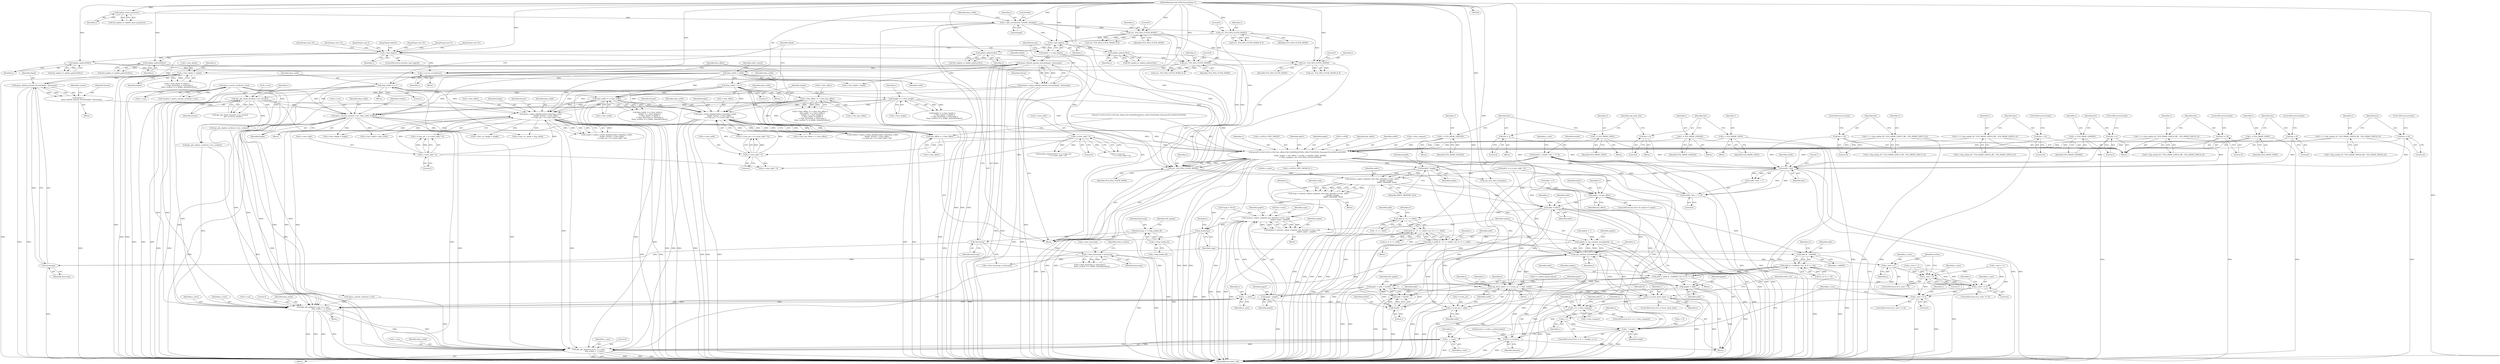 digraph "1_qemu_bfc56535f793c557aa754c50213fc5f882e6482d@integer" {
"1000663" [label="(Call,bwidth = (width * bits + 7) / 8)"];
"1000665" [label="(Call,(width * bits + 7) / 8)"];
"1000667" [label="(Call,width * bits)"];
"1000634" [label="(Call,printf(\"w=%d h=%d v=%d line_offset=%d cr[0x09]=0x%02x cr[0x17]=0x%02x linecmp=%d sr[0x01]=0x%02x\n\",\n           width, height, v, line_offset, s->cr[9], s->cr[VGA_CRTC_MODE],\n           s->line_compare, sr(s, VGA_SEQ_CLOCK_MODE)))"];
"1000323" [label="(Call,height != s->last_height)"];
"1000454" [label="(Call,qemu_create_displaysurface_from(disp_width,\n                height, format, s->line_offset,\n                s->vram_ptr + (s->start_addr * 4)))"];
"1000258" [label="(Call,disp_width <<= 1)"];
"1000169" [label="(Call,disp_width = width)"];
"1000274" [label="(Call,disp_width <<= 1)"];
"1000317" [label="(Call,disp_width != s->last_width)"];
"1000446" [label="(Call,format =\n            qemu_default_pixman_format(depth, !byteswap))"];
"1000448" [label="(Call,qemu_default_pixman_format(depth, !byteswap))"];
"1000329" [label="(Call,s->last_depth != depth)"];
"1000283" [label="(Call,qemu_default_pixman_format(depth, !byteswap))"];
"1000277" [label="(Call,depth = s->get_bpp(s))"];
"1000279" [label="(Call,s->get_bpp(s))"];
"1000163" [label="(Call,s->get_resolution(s, &width, &height))"];
"1000161" [label="(Call,update_basic_params(s))"];
"1000109" [label="(MethodParameterIn,VGACommonState *s)"];
"1000253" [label="(Call,sr(s, VGA_SEQ_CLOCK_MODE))"];
"1000269" [label="(Call,sr(s, VGA_SEQ_CLOCK_MODE))"];
"1000285" [label="(Call,!byteswap)"];
"1000153" [label="(Call,byteswap = !s->big_endian_fb)"];
"1000155" [label="(Call,!s->big_endian_fb)"];
"1000450" [label="(Call,!byteswap)"];
"1000335" [label="(Call,s->last_byteswap != byteswap)"];
"1000309" [label="(Call,s->line_offset != s->last_line_offset)"];
"1000465" [label="(Call,s->start_addr * 4)"];
"1000439" [label="(Call,s->start_addr * 4)"];
"1000373" [label="(Call,qemu_console_resize(s->con, disp_width, height))"];
"1000293" [label="(Call,dpy_gfx_check_format(s->con, format))"];
"1000115" [label="(Call,qemu_console_surface(s->con))"];
"1000281" [label="(Call,format = qemu_default_pixman_format(depth, !byteswap))"];
"1000350" [label="(Call,qemu_create_displaysurface_from(disp_width,\n                    height, format, s->line_offset,\n                    s->vram_ptr + (s->start_addr * 4)))"];
"1000361" [label="(Call,s->start_addr * 4)"];
"1000524" [label="(Call,v = VGA_DRAW_LINE2)"];
"1000588" [label="(Call,v = s->big_endian_fb ? VGA_DRAW_LINE24_BE : VGA_DRAW_LINE24_LE)"];
"1000562" [label="(Call,v = s->big_endian_fb ? VGA_DRAW_LINE15_BE : VGA_DRAW_LINE15_LE)"];
"1000519" [label="(Call,v = VGA_DRAW_LINE2D2)"];
"1000601" [label="(Call,v = s->big_endian_fb ? VGA_DRAW_LINE32_BE : VGA_DRAW_LINE32_LE)"];
"1000542" [label="(Call,v = VGA_DRAW_LINE8D2)"];
"1000575" [label="(Call,v = s->big_endian_fb ? VGA_DRAW_LINE16_BE : VGA_DRAW_LINE16_LE)"];
"1000491" [label="(Call,v = VGA_DRAW_LINE4D2)"];
"1000554" [label="(Call,v = VGA_DRAW_LINE8)"];
"1000496" [label="(Call,v = VGA_DRAW_LINE4)"];
"1000629" [label="(Call,line_offset = s->line_offset)"];
"1000653" [label="(Call,sr(s, VGA_SEQ_CLOCK_MODE))"];
"1000552" [label="(Call,update_palette256(s))"];
"1000533" [label="(Call,s->get_bpp(s))"];
"1000627" [label="(Call,s->cursor_invalidate(s))"];
"1000514" [label="(Call,sr(s, VGA_SEQ_CLOCK_MODE))"];
"1000510" [label="(Call,update_palette16(s))"];
"1000486" [label="(Call,sr(s, VGA_SEQ_CLOCK_MODE))"];
"1000482" [label="(Call,update_palette16(s))"];
"1000540" [label="(Call,update_palette256(s))"];
"1000570" [label="(Call,bits = 16)"];
"1000583" [label="(Call,bits = 16)"];
"1000596" [label="(Call,bits = 24)"];
"1000527" [label="(Call,bits = 4)"];
"1000609" [label="(Call,bits = 32)"];
"1000545" [label="(Call,bits = 4)"];
"1000499" [label="(Call,bits = 4)"];
"1000557" [label="(Call,bits = 8)"];
"1000701" [label="(Call,bwidth * height)"];
"1000695" [label="(Call,memory_region_snapshot_and_clear_dirty(&s->vram, addr1,\n                                                      bwidth * height,\n                                                       DIRTY_MEMORY_VGA))"];
"1000693" [label="(Call,snap = memory_region_snapshot_and_clear_dirty(&s->vram, addr1,\n                                                      bwidth * height,\n                                                       DIRTY_MEMORY_VGA))"];
"1000800" [label="(Call,memory_region_snapshot_get_dirty(&s->vram, snap,\n                                                      page0, page1 - page0))"];
"1000798" [label="(Call,update = memory_region_snapshot_get_dirty(&s->vram, snap,\n                                                      page0, page1 - page0))"];
"1000810" [label="(Call,update |= vga_scanline_invalidated(s, y))"];
"1000928" [label="(Call,g_free(snap))"];
"1000715" [label="(Call,addr = addr1)"];
"1000745" [label="(Call,addr & ~(1 << shift))"];
"1000744" [label="(Call,(addr & ~(1 << shift)) | ((y1 & 1) << shift))"];
"1000742" [label="(Call,addr = (addr & ~(1 << shift)) | ((y1 & 1) << shift))"];
"1000769" [label="(Call,addr & ~0x8000)"];
"1000768" [label="(Call,(addr & ~0x8000) | ((y1 & 2) << 14))"];
"1000766" [label="(Call,addr = (addr & ~0x8000) | ((y1 & 2) << 14))"];
"1000780" [label="(Call,page0 = addr)"];
"1000807" [label="(Call,page1 - page0)"];
"1000783" [label="(Call,page1 = addr + bwidth - 1)"];
"1000785" [label="(Call,addr + bwidth - 1)"];
"1000830" [label="(Call,vga_draw_line(s, d, s->vram_ptr + addr, width))"];
"1000812" [label="(Call,vga_scanline_invalidated(s, y))"];
"1000822" [label="(Call,y_start = y)"];
"1000819" [label="(Call,y_start < 0)"];
"1000850" [label="(Call,y_start >= 0)"];
"1000861" [label="(Call,y - y_start)"];
"1000854" [label="(Call,dpy_gfx_update(s->con, 0, y_start,\n                               disp_width, y - y_start))"];
"1000918" [label="(Call,dpy_gfx_update(s->con, 0, y_start,\n                       disp_width, y - y_start))"];
"1000902" [label="(Call,y == s->line_compare)"];
"1000712" [label="(Call,y++)"];
"1000709" [label="(Call,y < height)"];
"1000925" [label="(Call,y - y_start)"];
"1000914" [label="(Call,y_start >= 0)"];
"1000843" [label="(Call,s->cursor_draw_line(s, d, y))"];
"1000910" [label="(Call,d += linesize)"];
"1000833" [label="(Call,s->vram_ptr + addr)"];
"1000889" [label="(Call,addr1 += line_offset)"];
"1000787" [label="(Call,bwidth - 1)"];
"1000612" [label="(ControlStructure,break;)"];
"1000598" [label="(Literal,24)"];
"1000816" [label="(Identifier,update)"];
"1000448" [label="(Call,qemu_default_pixman_format(depth, !byteswap))"];
"1000639" [label="(Identifier,line_offset)"];
"1000280" [label="(Identifier,s)"];
"1000490" [label="(Block,)"];
"1000542" [label="(Call,v = VGA_DRAW_LINE8D2)"];
"1000830" [label="(Call,vga_draw_line(s, d, s->vram_ptr + addr, width))"];
"1000577" [label="(Call,s->big_endian_fb ? VGA_DRAW_LINE16_BE : VGA_DRAW_LINE16_LE)"];
"1000514" [label="(Call,sr(s, VGA_SEQ_CLOCK_MODE))"];
"1000704" [label="(Identifier,DIRTY_MEMORY_VGA)"];
"1000270" [label="(Identifier,s)"];
"1000614" [label="(Identifier,vga_draw_line)"];
"1000469" [label="(Literal,4)"];
"1000508" [label="(Call,full_update |= update_palette16(s))"];
"1000716" [label="(Identifier,addr)"];
"1000805" [label="(Identifier,snap)"];
"1000493" [label="(Identifier,VGA_DRAW_LINE4D2)"];
"1000702" [label="(Identifier,bwidth)"];
"1000300" [label="(Identifier,s)"];
"1000723" [label="(Identifier,s)"];
"1000913" [label="(ControlStructure,if (y_start >= 0))"];
"1000636" [label="(Identifier,width)"];
"1000865" [label="(Identifier,y_start)"];
"1000782" [label="(Identifier,addr)"];
"1000541" [label="(Identifier,s)"];
"1000535" [label="(Block,)"];
"1000283" [label="(Call,qemu_default_pixman_format(depth, !byteswap))"];
"1000456" [label="(Identifier,height)"];
"1000574" [label="(JumpTarget,case 16:)"];
"1000167" [label="(Call,&height)"];
"1000329" [label="(Call,s->last_depth != depth)"];
"1000709" [label="(Call,y < height)"];
"1000318" [label="(Identifier,disp_width)"];
"1000572" [label="(Literal,16)"];
"1000164" [label="(Identifier,s)"];
"1000432" [label="(Call,surface_data(surface) != s->vram_ptr\n                + (s->start_addr * 4))"];
"1000354" [label="(Call,s->line_offset)"];
"1000507" [label="(Block,)"];
"1000912" [label="(Identifier,linesize)"];
"1000115" [label="(Call,qemu_console_surface(s->con))"];
"1000753" [label="(Identifier,y1)"];
"1000907" [label="(Call,addr1 = 0)"];
"1000169" [label="(Call,disp_width = width)"];
"1000891" [label="(Identifier,line_offset)"];
"1000668" [label="(Identifier,width)"];
"1000828" [label="(Identifier,surface)"];
"1000450" [label="(Call,!byteswap)"];
"1000458" [label="(Call,s->line_offset)"];
"1000861" [label="(Call,y - y_start)"];
"1000926" [label="(Identifier,y)"];
"1000443" [label="(Literal,4)"];
"1000783" [label="(Call,page1 = addr + bwidth - 1)"];
"1000583" [label="(Call,bits = 16)"];
"1000650" [label="(Call,s->line_compare)"];
"1000822" [label="(Call,y_start = y)"];
"1000927" [label="(Identifier,y_start)"];
"1000325" [label="(Call,s->last_height)"];
"1000453" [label="(Identifier,surface)"];
"1000253" [label="(Call,sr(s, VGA_SEQ_CLOCK_MODE))"];
"1000446" [label="(Call,format =\n            qemu_default_pixman_format(depth, !byteswap))"];
"1000665" [label="(Call,(width * bits + 7) / 8)"];
"1000914" [label="(Call,y_start >= 0)"];
"1000832" [label="(Identifier,d)"];
"1000543" [label="(Identifier,v)"];
"1000706" [label="(Call,y = 0)"];
"1000785" [label="(Call,addr + bwidth - 1)"];
"1000720" [label="(Call,s->cr[VGA_CRTC_MODE] & 1)"];
"1000517" [label="(Literal,8)"];
"1000672" [label="(Call,y_start = -1)"];
"1000859" [label="(Identifier,y_start)"];
"1000838" [label="(Identifier,width)"];
"1000918" [label="(Call,dpy_gfx_update(s->con, 0, y_start,\n                       disp_width, y - y_start))"];
"1000516" [label="(Identifier,VGA_SEQ_CLOCK_MODE)"];
"1000908" [label="(Identifier,addr1)"];
"1000511" [label="(Identifier,s)"];
"1000670" [label="(Literal,7)"];
"1000571" [label="(Identifier,bits)"];
"1000258" [label="(Call,disp_width <<= 1)"];
"1000928" [label="(Call,g_free(snap))"];
"1000658" [label="(Call,s->start_addr * 4)"];
"1000694" [label="(Identifier,snap)"];
"1000113" [label="(Call,*surface = qemu_console_surface(s->con))"];
"1000400" [label="(Call,s->last_height = height)"];
"1000573" [label="(ControlStructure,break;)"];
"1000319" [label="(Call,s->last_width)"];
"1000561" [label="(JumpTarget,case 15:)"];
"1000276" [label="(Literal,1)"];
"1000521" [label="(Identifier,VGA_DRAW_LINE2D2)"];
"1000171" [label="(Identifier,width)"];
"1000362" [label="(Call,s->start_addr)"];
"1000405" [label="(Call,s->last_line_offset = s->line_offset)"];
"1000611" [label="(Literal,32)"];
"1000851" [label="(Identifier,y_start)"];
"1000655" [label="(Identifier,VGA_SEQ_CLOCK_MODE)"];
"1000257" [label="(Block,)"];
"1000923" [label="(Identifier,y_start)"];
"1000498" [label="(Identifier,VGA_DRAW_LINE4)"];
"1000654" [label="(Identifier,s)"];
"1000529" [label="(Literal,4)"];
"1000154" [label="(Identifier,byteswap)"];
"1000717" [label="(Identifier,addr1)"];
"1000254" [label="(Identifier,s)"];
"1000550" [label="(Call,full_update |= update_palette256(s))"];
"1000440" [label="(Call,s->start_addr)"];
"1000390" [label="(Call,s->last_scr_height = height)"];
"1000917" [label="(Block,)"];
"1000853" [label="(Block,)"];
"1000789" [label="(Literal,1)"];
"1000549" [label="(JumpTarget,case 8:)"];
"1000449" [label="(Identifier,depth)"];
"1000515" [label="(Identifier,s)"];
"1000293" [label="(Call,dpy_gfx_check_format(s->con, format))"];
"1000676" [label="(Call,d = surface_data(surface))"];
"1000570" [label="(Call,bits = 16)"];
"1000374" [label="(Call,s->con)"];
"1000288" [label="(Identifier,format)"];
"1000599" [label="(ControlStructure,break;)"];
"1000328" [label="(Call,s->last_depth != depth ||\n        s->last_byteswap != byteswap ||\n        share_surface != is_buffer_shared(surface))"];
"1000277" [label="(Call,depth = s->get_bpp(s))"];
"1000925" [label="(Call,y - y_start)"];
"1000811" [label="(Identifier,update)"];
"1000286" [label="(Identifier,byteswap)"];
"1000784" [label="(Identifier,page1)"];
"1000555" [label="(Identifier,v)"];
"1000904" [label="(Call,s->line_compare)"];
"1000309" [label="(Call,s->line_offset != s->last_line_offset)"];
"1000889" [label="(Call,addr1 += line_offset)"];
"1000742" [label="(Call,addr = (addr & ~(1 << shift)) | ((y1 & 1) << shift))"];
"1000417" [label="(Call,s->last_byteswap = byteswap)"];
"1000510" [label="(Call,update_palette16(s))"];
"1000323" [label="(Call,height != s->last_height)"];
"1000695" [label="(Call,memory_region_snapshot_and_clear_dirty(&s->vram, addr1,\n                                                      bwidth * height,\n                                                       DIRTY_MEMORY_VGA))"];
"1000746" [label="(Identifier,addr)"];
"1000597" [label="(Identifier,bits)"];
"1000259" [label="(Identifier,disp_width)"];
"1000526" [label="(Identifier,VGA_DRAW_LINE2)"];
"1000834" [label="(Call,s->vram_ptr)"];
"1000846" [label="(Identifier,y)"];
"1000890" [label="(Identifier,addr1)"];
"1000451" [label="(Identifier,byteswap)"];
"1000324" [label="(Identifier,height)"];
"1000563" [label="(Identifier,v)"];
"1000457" [label="(Identifier,format)"];
"1000774" [label="(Identifier,y1)"];
"1000786" [label="(Identifier,addr)"];
"1000800" [label="(Call,memory_region_snapshot_get_dirty(&s->vram, snap,\n                                                      page0, page1 - page0))"];
"1000727" [label="(Block,)"];
"1000558" [label="(Identifier,bits)"];
"1000712" [label="(Call,y++)"];
"1000480" [label="(Call,full_update |= update_palette16(s))"];
"1000713" [label="(Identifier,y)"];
"1000922" [label="(Literal,0)"];
"1000310" [label="(Call,s->line_offset)"];
"1000519" [label="(Call,v = VGA_DRAW_LINE2D2)"];
"1000466" [label="(Call,s->start_addr)"];
"1000778" [label="(Identifier,update)"];
"1000932" [label="(Identifier,s)"];
"1000638" [label="(Identifier,v)"];
"1000586" [label="(ControlStructure,break;)"];
"1000799" [label="(Identifier,update)"];
"1000791" [label="(Identifier,full_update)"];
"1000766" [label="(Call,addr = (addr & ~0x8000) | ((y1 & 2) << 14))"];
"1000653" [label="(Call,sr(s, VGA_SEQ_CLOCK_MODE))"];
"1000601" [label="(Call,v = s->big_endian_fb ? VGA_DRAW_LINE32_BE : VGA_DRAW_LINE32_LE)"];
"1000331" [label="(Identifier,s)"];
"1000745" [label="(Call,addr & ~(1 << shift))"];
"1000554" [label="(Call,v = VGA_DRAW_LINE8)"];
"1000562" [label="(Call,v = s->big_endian_fb ? VGA_DRAW_LINE15_BE : VGA_DRAW_LINE15_LE)"];
"1000552" [label="(Call,update_palette256(s))"];
"1000271" [label="(Identifier,VGA_SEQ_CLOCK_MODE)"];
"1000465" [label="(Call,s->start_addr * 4)"];
"1000500" [label="(Identifier,bits)"];
"1000447" [label="(Identifier,format)"];
"1000751" [label="(Call,(y1 & 1) << shift)"];
"1000893" [label="(Identifier,y1)"];
"1000602" [label="(Identifier,v)"];
"1000910" [label="(Call,d += linesize)"];
"1000787" [label="(Call,bwidth - 1)"];
"1000372" [label="(Block,)"];
"1000341" [label="(Identifier,share_surface)"];
"1000631" [label="(Call,s->line_offset)"];
"1000173" [label="(Identifier,shift_control)"];
"1000829" [label="(Block,)"];
"1000335" [label="(Call,s->last_byteswap != byteswap)"];
"1000703" [label="(Identifier,height)"];
"1000252" [label="(Call,sr(s, VGA_SEQ_CLOCK_MODE) & 8)"];
"1000336" [label="(Call,s->last_byteswap)"];
"1000837" [label="(Identifier,addr)"];
"1000744" [label="(Call,(addr & ~(1 << shift)) | ((y1 & 1) << shift))"];
"1000610" [label="(Identifier,bits)"];
"1000919" [label="(Call,s->con)"];
"1000255" [label="(Identifier,VGA_SEQ_CLOCK_MODE)"];
"1000824" [label="(Identifier,y)"];
"1000780" [label="(Call,page0 = addr)"];
"1000357" [label="(Call,s->vram_ptr + (s->start_addr * 4))"];
"1000163" [label="(Call,s->get_resolution(s, &width, &height))"];
"1000272" [label="(Literal,8)"];
"1000673" [label="(Identifier,y_start)"];
"1000546" [label="(Identifier,bits)"];
"1000161" [label="(Call,update_basic_params(s))"];
"1000378" [label="(Identifier,height)"];
"1000538" [label="(Call,full_update |= update_palette256(s))"];
"1000915" [label="(Identifier,y_start)"];
"1000297" [label="(Identifier,format)"];
"1000772" [label="(Call,(y1 & 2) << 14)"];
"1000691" [label="(Call,vga_sync_dirty_bitmap(s))"];
"1000377" [label="(Identifier,disp_width)"];
"1000939" [label="(MethodReturn,static void)"];
"1000281" [label="(Call,format = qemu_default_pixman_format(depth, !byteswap))"];
"1000854" [label="(Call,dpy_gfx_update(s->con, 0, y_start,\n                               disp_width, y - y_start))"];
"1000282" [label="(Identifier,format)"];
"1000576" [label="(Identifier,v)"];
"1000366" [label="(Call,dpy_gfx_replace_surface(s->con, surface))"];
"1000810" [label="(Call,update |= vga_scanline_invalidated(s, y))"];
"1000666" [label="(Call,width * bits + 7)"];
"1000903" [label="(Identifier,y)"];
"1000843" [label="(Call,s->cursor_draw_line(s, d, y))"];
"1000663" [label="(Call,bwidth = (width * bits + 7) / 8)"];
"1000380" [label="(Identifier,surface)"];
"1000495" [label="(Block,)"];
"1000844" [label="(Identifier,s)"];
"1000361" [label="(Call,s->start_addr * 4)"];
"1000806" [label="(Identifier,page0)"];
"1000627" [label="(Call,s->cursor_invalidate(s))"];
"1000518" [label="(Block,)"];
"1000820" [label="(Identifier,y_start)"];
"1000559" [label="(Literal,8)"];
"1000373" [label="(Call,qemu_console_resize(s->con, disp_width, height))"];
"1000528" [label="(Identifier,bits)"];
"1000532" [label="(ControlStructure,switch(s->get_bpp(s)))"];
"1000339" [label="(Identifier,byteswap)"];
"1000536" [label="(JumpTarget,default:)"];
"1000761" [label="(Identifier,s)"];
"1000669" [label="(Identifier,bits)"];
"1000412" [label="(Call,s->last_depth = depth)"];
"1000916" [label="(Literal,0)"];
"1000767" [label="(Identifier,addr)"];
"1000523" [label="(Block,)"];
"1000260" [label="(Literal,1)"];
"1000381" [label="(Call,qemu_console_surface(s->con))"];
"1000769" [label="(Call,addr & ~0x8000)"];
"1000588" [label="(Call,v = s->big_endian_fb ? VGA_DRAW_LINE24_BE : VGA_DRAW_LINE24_LE)"];
"1000715" [label="(Call,addr = addr1)"];
"1000284" [label="(Identifier,depth)"];
"1000313" [label="(Call,s->last_line_offset)"];
"1000770" [label="(Identifier,addr)"];
"1000488" [label="(Identifier,VGA_SEQ_CLOCK_MODE)"];
"1000797" [label="(Block,)"];
"1000743" [label="(Identifier,addr)"];
"1000333" [label="(Identifier,depth)"];
"1000634" [label="(Call,printf(\"w=%d h=%d v=%d line_offset=%d cr[0x09]=0x%02x cr[0x17]=0x%02x linecmp=%d sr[0x01]=0x%02x\n\",\n           width, height, v, line_offset, s->cr[9], s->cr[VGA_CRTC_MODE],\n           s->line_compare, sr(s, VGA_SEQ_CLOCK_MODE)))"];
"1000268" [label="(Call,sr(s, VGA_SEQ_CLOCK_MODE) & 8)"];
"1000630" [label="(Identifier,line_offset)"];
"1000470" [label="(Call,dpy_gfx_replace_surface(s->con, surface))"];
"1000812" [label="(Call,vga_scanline_invalidated(s, y))"];
"1000667" [label="(Call,width * bits)"];
"1000492" [label="(Identifier,v)"];
"1000352" [label="(Identifier,height)"];
"1000111" [label="(Block,)"];
"1000845" [label="(Identifier,d)"];
"1000852" [label="(Literal,0)"];
"1000850" [label="(Call,y_start >= 0)"];
"1000609" [label="(Call,bits = 32)"];
"1000279" [label="(Call,s->get_bpp(s))"];
"1000711" [label="(Identifier,height)"];
"1000798" [label="(Call,update = memory_region_snapshot_get_dirty(&s->vram, snap,\n                                                      page0, page1 - page0))"];
"1000395" [label="(Call,s->last_width = disp_width)"];
"1000628" [label="(Identifier,s)"];
"1000109" [label="(MethodParameterIn,VGACommonState *s)"];
"1000256" [label="(Literal,8)"];
"1000136" [label="(Call,*snap = NULL)"];
"1000553" [label="(Identifier,s)"];
"1000545" [label="(Call,bits = 4)"];
"1000849" [label="(ControlStructure,if (y_start >= 0))"];
"1000322" [label="(Call,height != s->last_height ||\n        s->last_depth != depth ||\n        s->last_byteswap != byteswap ||\n        share_surface != is_buffer_shared(surface))"];
"1000159" [label="(Call,full_update |= update_basic_params(s))"];
"1000564" [label="(Call,s->big_endian_fb ? VGA_DRAW_LINE15_BE : VGA_DRAW_LINE15_LE)"];
"1000585" [label="(Literal,16)"];
"1000600" [label="(JumpTarget,case 32:)"];
"1000807" [label="(Call,page1 - page0)"];
"1000855" [label="(Call,s->con)"];
"1000560" [label="(ControlStructure,break;)"];
"1000153" [label="(Call,byteswap = !s->big_endian_fb)"];
"1000513" [label="(Call,sr(s, VGA_SEQ_CLOCK_MODE) & 8)"];
"1000524" [label="(Call,v = VGA_DRAW_LINE2)"];
"1000920" [label="(Identifier,s)"];
"1000883" [label="(ControlStructure,if ((y1 & mask) == mask))"];
"1000486" [label="(Call,sr(s, VGA_SEQ_CLOCK_MODE))"];
"1000864" [label="(Call,y_start = -1)"];
"1000491" [label="(Call,v = VGA_DRAW_LINE4D2)"];
"1000269" [label="(Call,sr(s, VGA_SEQ_CLOCK_MODE))"];
"1000765" [label="(Block,)"];
"1000911" [label="(Identifier,d)"];
"1000821" [label="(Literal,0)"];
"1000162" [label="(Identifier,s)"];
"1000155" [label="(Call,!s->big_endian_fb)"];
"1000870" [label="(Identifier,multi_run)"];
"1000924" [label="(Identifier,disp_width)"];
"1000664" [label="(Identifier,bwidth)"];
"1000747" [label="(Call,~(1 << shift))"];
"1000334" [label="(Call,s->last_byteswap != byteswap ||\n        share_surface != is_buffer_shared(surface))"];
"1000701" [label="(Call,bwidth * height)"];
"1000788" [label="(Identifier,bwidth)"];
"1000858" [label="(Literal,0)"];
"1000533" [label="(Call,s->get_bpp(s))"];
"1000929" [label="(Identifier,snap)"];
"1000308" [label="(Call,s->line_offset != s->last_line_offset ||\n        disp_width != s->last_width ||\n        height != s->last_height ||\n        s->last_depth != depth ||\n        s->last_byteswap != byteswap ||\n        share_surface != is_buffer_shared(surface))"];
"1000548" [label="(ControlStructure,break;)"];
"1000316" [label="(Call,disp_width != s->last_width ||\n        height != s->last_height ||\n        s->last_depth != depth ||\n        s->last_byteswap != byteswap ||\n        share_surface != is_buffer_shared(surface))"];
"1000285" [label="(Call,!byteswap)"];
"1000710" [label="(Identifier,y)"];
"1000353" [label="(Identifier,format)"];
"1000629" [label="(Call,line_offset = s->line_offset)"];
"1000856" [label="(Identifier,s)"];
"1000455" [label="(Identifier,disp_width)"];
"1000274" [label="(Call,disp_width <<= 1)"];
"1000501" [label="(Literal,4)"];
"1000461" [label="(Call,s->vram_ptr + (s->start_addr * 4))"];
"1000156" [label="(Call,s->big_endian_fb)"];
"1000116" [label="(Call,s->con)"];
"1000645" [label="(Call,s->cr[VGA_CRTC_MODE])"];
"1000707" [label="(Identifier,y)"];
"1000482" [label="(Call,update_palette16(s))"];
"1000435" [label="(Call,s->vram_ptr\n                + (s->start_addr * 4))"];
"1000818" [label="(ControlStructure,if (y_start < 0))"];
"1000584" [label="(Identifier,bits)"];
"1000656" [label="(Call,addr1 = (s->start_addr * 4))"];
"1000165" [label="(Call,&width)"];
"1000292" [label="(Call,dpy_gfx_check_format(s->con, format)\n            && !s->force_shadow)"];
"1000831" [label="(Identifier,s)"];
"1000275" [label="(Identifier,disp_width)"];
"1000527" [label="(Call,bits = 4)"];
"1000439" [label="(Call,s->start_addr * 4)"];
"1000278" [label="(Identifier,depth)"];
"1000537" [label="(JumpTarget,case 0:)"];
"1000587" [label="(JumpTarget,case 24:)"];
"1000487" [label="(Identifier,s)"];
"1000485" [label="(Call,sr(s, VGA_SEQ_CLOCK_MODE) & 8)"];
"1000801" [label="(Call,&s->vram)"];
"1000860" [label="(Identifier,disp_width)"];
"1000534" [label="(Identifier,s)"];
"1000901" [label="(ControlStructure,if (y == s->line_compare))"];
"1000771" [label="(Identifier,~0x8000)"];
"1000479" [label="(Block,)"];
"1000540" [label="(Call,update_palette256(s))"];
"1000657" [label="(Identifier,addr1)"];
"1000497" [label="(Identifier,v)"];
"1000603" [label="(Call,s->big_endian_fb ? VGA_DRAW_LINE32_BE : VGA_DRAW_LINE32_LE)"];
"1000454" [label="(Call,qemu_create_displaysurface_from(disp_width,\n                height, format, s->line_offset,\n                s->vram_ptr + (s->start_addr * 4)))"];
"1000693" [label="(Call,snap = memory_region_snapshot_and_clear_dirty(&s->vram, addr1,\n                                                      bwidth * height,\n                                                       DIRTY_MEMORY_VGA))"];
"1000814" [label="(Identifier,y)"];
"1000294" [label="(Call,s->con)"];
"1000863" [label="(Identifier,y_start)"];
"1000793" [label="(Call,update = 1)"];
"1000499" [label="(Call,bits = 4)"];
"1000635" [label="(Literal,\"w=%d h=%d v=%d line_offset=%d cr[0x09]=0x%02x cr[0x17]=0x%02x linecmp=%d sr[0x01]=0x%02x\n\")"];
"1000170" [label="(Identifier,disp_width)"];
"1000671" [label="(Literal,8)"];
"1000902" [label="(Call,y == s->line_compare)"];
"1000714" [label="(Block,)"];
"1000862" [label="(Identifier,y)"];
"1000350" [label="(Call,qemu_create_displaysurface_from(disp_width,\n                    height, format, s->line_offset,\n                    s->vram_ptr + (s->start_addr * 4)))"];
"1000385" [label="(Call,s->last_scr_width = disp_width)"];
"1000575" [label="(Call,v = s->big_endian_fb ? VGA_DRAW_LINE16_BE : VGA_DRAW_LINE16_LE)"];
"1000452" [label="(Call,surface = qemu_create_displaysurface_from(disp_width,\n                height, format, s->line_offset,\n                s->vram_ptr + (s->start_addr * 4)))"];
"1000557" [label="(Call,bits = 8)"];
"1000596" [label="(Call,bits = 24)"];
"1000483" [label="(Identifier,s)"];
"1000160" [label="(Identifier,full_update)"];
"1000589" [label="(Identifier,v)"];
"1000520" [label="(Identifier,v)"];
"1000841" [label="(Identifier,s)"];
"1000690" [label="(Block,)"];
"1000317" [label="(Call,disp_width != s->last_width)"];
"1000496" [label="(Call,v = VGA_DRAW_LINE4)"];
"1000808" [label="(Identifier,page1)"];
"1000330" [label="(Call,s->last_depth)"];
"1000348" [label="(Call,surface = qemu_create_displaysurface_from(disp_width,\n                    height, format, s->line_offset,\n                    s->vram_ptr + (s->start_addr * 4)))"];
"1000547" [label="(Literal,4)"];
"1000819" [label="(Call,y_start < 0)"];
"1000700" [label="(Identifier,addr1)"];
"1000626" [label="(Block,)"];
"1000823" [label="(Identifier,y_start)"];
"1000351" [label="(Identifier,disp_width)"];
"1000680" [label="(Call,linesize = surface_stride(surface))"];
"1000839" [label="(ControlStructure,if (s->cursor_draw_line))"];
"1000705" [label="(ControlStructure,for(y = 0; y < height; y++))"];
"1000273" [label="(Block,)"];
"1000768" [label="(Call,(addr & ~0x8000) | ((y1 & 2) << 14))"];
"1000809" [label="(Identifier,page0)"];
"1000781" [label="(Identifier,page0)"];
"1000590" [label="(Call,s->big_endian_fb ? VGA_DRAW_LINE24_BE : VGA_DRAW_LINE24_LE)"];
"1000365" [label="(Literal,4)"];
"1000696" [label="(Call,&s->vram)"];
"1000813" [label="(Identifier,s)"];
"1000444" [label="(Block,)"];
"1000525" [label="(Identifier,v)"];
"1000489" [label="(Literal,8)"];
"1000556" [label="(Identifier,VGA_DRAW_LINE8)"];
"1000833" [label="(Call,s->vram_ptr + addr)"];
"1000544" [label="(Identifier,VGA_DRAW_LINE8D2)"];
"1000637" [label="(Identifier,height)"];
"1000337" [label="(Identifier,s)"];
"1000640" [label="(Call,s->cr[9])"];
"1000663" -> "1000111"  [label="AST: "];
"1000663" -> "1000665"  [label="CFG: "];
"1000664" -> "1000663"  [label="AST: "];
"1000665" -> "1000663"  [label="AST: "];
"1000673" -> "1000663"  [label="CFG: "];
"1000663" -> "1000939"  [label="DDG: "];
"1000663" -> "1000939"  [label="DDG: "];
"1000665" -> "1000663"  [label="DDG: "];
"1000665" -> "1000663"  [label="DDG: "];
"1000663" -> "1000701"  [label="DDG: "];
"1000663" -> "1000787"  [label="DDG: "];
"1000665" -> "1000671"  [label="CFG: "];
"1000666" -> "1000665"  [label="AST: "];
"1000671" -> "1000665"  [label="AST: "];
"1000665" -> "1000939"  [label="DDG: "];
"1000667" -> "1000665"  [label="DDG: "];
"1000667" -> "1000665"  [label="DDG: "];
"1000667" -> "1000666"  [label="AST: "];
"1000667" -> "1000669"  [label="CFG: "];
"1000668" -> "1000667"  [label="AST: "];
"1000669" -> "1000667"  [label="AST: "];
"1000670" -> "1000667"  [label="CFG: "];
"1000667" -> "1000939"  [label="DDG: "];
"1000667" -> "1000939"  [label="DDG: "];
"1000667" -> "1000666"  [label="DDG: "];
"1000667" -> "1000666"  [label="DDG: "];
"1000634" -> "1000667"  [label="DDG: "];
"1000570" -> "1000667"  [label="DDG: "];
"1000583" -> "1000667"  [label="DDG: "];
"1000596" -> "1000667"  [label="DDG: "];
"1000527" -> "1000667"  [label="DDG: "];
"1000609" -> "1000667"  [label="DDG: "];
"1000545" -> "1000667"  [label="DDG: "];
"1000499" -> "1000667"  [label="DDG: "];
"1000557" -> "1000667"  [label="DDG: "];
"1000667" -> "1000830"  [label="DDG: "];
"1000634" -> "1000111"  [label="AST: "];
"1000634" -> "1000653"  [label="CFG: "];
"1000635" -> "1000634"  [label="AST: "];
"1000636" -> "1000634"  [label="AST: "];
"1000637" -> "1000634"  [label="AST: "];
"1000638" -> "1000634"  [label="AST: "];
"1000639" -> "1000634"  [label="AST: "];
"1000640" -> "1000634"  [label="AST: "];
"1000645" -> "1000634"  [label="AST: "];
"1000650" -> "1000634"  [label="AST: "];
"1000653" -> "1000634"  [label="AST: "];
"1000657" -> "1000634"  [label="CFG: "];
"1000634" -> "1000939"  [label="DDG: "];
"1000634" -> "1000939"  [label="DDG: "];
"1000634" -> "1000939"  [label="DDG: "];
"1000634" -> "1000939"  [label="DDG: "];
"1000634" -> "1000939"  [label="DDG: "];
"1000634" -> "1000939"  [label="DDG: "];
"1000634" -> "1000939"  [label="DDG: "];
"1000323" -> "1000634"  [label="DDG: "];
"1000454" -> "1000634"  [label="DDG: "];
"1000373" -> "1000634"  [label="DDG: "];
"1000350" -> "1000634"  [label="DDG: "];
"1000524" -> "1000634"  [label="DDG: "];
"1000588" -> "1000634"  [label="DDG: "];
"1000562" -> "1000634"  [label="DDG: "];
"1000519" -> "1000634"  [label="DDG: "];
"1000601" -> "1000634"  [label="DDG: "];
"1000542" -> "1000634"  [label="DDG: "];
"1000575" -> "1000634"  [label="DDG: "];
"1000491" -> "1000634"  [label="DDG: "];
"1000554" -> "1000634"  [label="DDG: "];
"1000496" -> "1000634"  [label="DDG: "];
"1000629" -> "1000634"  [label="DDG: "];
"1000653" -> "1000634"  [label="DDG: "];
"1000653" -> "1000634"  [label="DDG: "];
"1000634" -> "1000701"  [label="DDG: "];
"1000634" -> "1000709"  [label="DDG: "];
"1000634" -> "1000720"  [label="DDG: "];
"1000634" -> "1000889"  [label="DDG: "];
"1000634" -> "1000902"  [label="DDG: "];
"1000323" -> "1000322"  [label="AST: "];
"1000323" -> "1000325"  [label="CFG: "];
"1000324" -> "1000323"  [label="AST: "];
"1000325" -> "1000323"  [label="AST: "];
"1000331" -> "1000323"  [label="CFG: "];
"1000322" -> "1000323"  [label="CFG: "];
"1000323" -> "1000939"  [label="DDG: "];
"1000323" -> "1000322"  [label="DDG: "];
"1000323" -> "1000322"  [label="DDG: "];
"1000323" -> "1000350"  [label="DDG: "];
"1000323" -> "1000373"  [label="DDG: "];
"1000323" -> "1000454"  [label="DDG: "];
"1000454" -> "1000452"  [label="AST: "];
"1000454" -> "1000461"  [label="CFG: "];
"1000455" -> "1000454"  [label="AST: "];
"1000456" -> "1000454"  [label="AST: "];
"1000457" -> "1000454"  [label="AST: "];
"1000458" -> "1000454"  [label="AST: "];
"1000461" -> "1000454"  [label="AST: "];
"1000452" -> "1000454"  [label="CFG: "];
"1000454" -> "1000939"  [label="DDG: "];
"1000454" -> "1000939"  [label="DDG: "];
"1000454" -> "1000939"  [label="DDG: "];
"1000454" -> "1000452"  [label="DDG: "];
"1000454" -> "1000452"  [label="DDG: "];
"1000454" -> "1000452"  [label="DDG: "];
"1000454" -> "1000452"  [label="DDG: "];
"1000454" -> "1000452"  [label="DDG: "];
"1000258" -> "1000454"  [label="DDG: "];
"1000274" -> "1000454"  [label="DDG: "];
"1000317" -> "1000454"  [label="DDG: "];
"1000169" -> "1000454"  [label="DDG: "];
"1000446" -> "1000454"  [label="DDG: "];
"1000309" -> "1000454"  [label="DDG: "];
"1000465" -> "1000454"  [label="DDG: "];
"1000465" -> "1000454"  [label="DDG: "];
"1000454" -> "1000629"  [label="DDG: "];
"1000454" -> "1000854"  [label="DDG: "];
"1000454" -> "1000918"  [label="DDG: "];
"1000258" -> "1000257"  [label="AST: "];
"1000258" -> "1000260"  [label="CFG: "];
"1000259" -> "1000258"  [label="AST: "];
"1000260" -> "1000258"  [label="AST: "];
"1000278" -> "1000258"  [label="CFG: "];
"1000258" -> "1000939"  [label="DDG: "];
"1000258" -> "1000939"  [label="DDG: "];
"1000169" -> "1000258"  [label="DDG: "];
"1000258" -> "1000317"  [label="DDG: "];
"1000258" -> "1000350"  [label="DDG: "];
"1000258" -> "1000373"  [label="DDG: "];
"1000258" -> "1000854"  [label="DDG: "];
"1000258" -> "1000918"  [label="DDG: "];
"1000169" -> "1000111"  [label="AST: "];
"1000169" -> "1000171"  [label="CFG: "];
"1000170" -> "1000169"  [label="AST: "];
"1000171" -> "1000169"  [label="AST: "];
"1000173" -> "1000169"  [label="CFG: "];
"1000169" -> "1000939"  [label="DDG: "];
"1000169" -> "1000274"  [label="DDG: "];
"1000169" -> "1000317"  [label="DDG: "];
"1000169" -> "1000350"  [label="DDG: "];
"1000169" -> "1000373"  [label="DDG: "];
"1000169" -> "1000854"  [label="DDG: "];
"1000169" -> "1000918"  [label="DDG: "];
"1000274" -> "1000273"  [label="AST: "];
"1000274" -> "1000276"  [label="CFG: "];
"1000275" -> "1000274"  [label="AST: "];
"1000276" -> "1000274"  [label="AST: "];
"1000278" -> "1000274"  [label="CFG: "];
"1000274" -> "1000939"  [label="DDG: "];
"1000274" -> "1000939"  [label="DDG: "];
"1000274" -> "1000317"  [label="DDG: "];
"1000274" -> "1000350"  [label="DDG: "];
"1000274" -> "1000373"  [label="DDG: "];
"1000274" -> "1000854"  [label="DDG: "];
"1000274" -> "1000918"  [label="DDG: "];
"1000317" -> "1000316"  [label="AST: "];
"1000317" -> "1000319"  [label="CFG: "];
"1000318" -> "1000317"  [label="AST: "];
"1000319" -> "1000317"  [label="AST: "];
"1000324" -> "1000317"  [label="CFG: "];
"1000316" -> "1000317"  [label="CFG: "];
"1000317" -> "1000939"  [label="DDG: "];
"1000317" -> "1000939"  [label="DDG: "];
"1000317" -> "1000316"  [label="DDG: "];
"1000317" -> "1000316"  [label="DDG: "];
"1000317" -> "1000350"  [label="DDG: "];
"1000317" -> "1000373"  [label="DDG: "];
"1000317" -> "1000854"  [label="DDG: "];
"1000317" -> "1000918"  [label="DDG: "];
"1000446" -> "1000444"  [label="AST: "];
"1000446" -> "1000448"  [label="CFG: "];
"1000447" -> "1000446"  [label="AST: "];
"1000448" -> "1000446"  [label="AST: "];
"1000453" -> "1000446"  [label="CFG: "];
"1000446" -> "1000939"  [label="DDG: "];
"1000448" -> "1000446"  [label="DDG: "];
"1000448" -> "1000446"  [label="DDG: "];
"1000448" -> "1000450"  [label="CFG: "];
"1000449" -> "1000448"  [label="AST: "];
"1000450" -> "1000448"  [label="AST: "];
"1000448" -> "1000939"  [label="DDG: "];
"1000448" -> "1000939"  [label="DDG: "];
"1000329" -> "1000448"  [label="DDG: "];
"1000283" -> "1000448"  [label="DDG: "];
"1000450" -> "1000448"  [label="DDG: "];
"1000329" -> "1000328"  [label="AST: "];
"1000329" -> "1000333"  [label="CFG: "];
"1000330" -> "1000329"  [label="AST: "];
"1000333" -> "1000329"  [label="AST: "];
"1000337" -> "1000329"  [label="CFG: "];
"1000328" -> "1000329"  [label="CFG: "];
"1000329" -> "1000939"  [label="DDG: "];
"1000329" -> "1000939"  [label="DDG: "];
"1000329" -> "1000328"  [label="DDG: "];
"1000329" -> "1000328"  [label="DDG: "];
"1000283" -> "1000329"  [label="DDG: "];
"1000329" -> "1000412"  [label="DDG: "];
"1000283" -> "1000281"  [label="AST: "];
"1000283" -> "1000285"  [label="CFG: "];
"1000284" -> "1000283"  [label="AST: "];
"1000285" -> "1000283"  [label="AST: "];
"1000281" -> "1000283"  [label="CFG: "];
"1000283" -> "1000939"  [label="DDG: "];
"1000283" -> "1000939"  [label="DDG: "];
"1000283" -> "1000281"  [label="DDG: "];
"1000283" -> "1000281"  [label="DDG: "];
"1000277" -> "1000283"  [label="DDG: "];
"1000285" -> "1000283"  [label="DDG: "];
"1000283" -> "1000412"  [label="DDG: "];
"1000277" -> "1000111"  [label="AST: "];
"1000277" -> "1000279"  [label="CFG: "];
"1000278" -> "1000277"  [label="AST: "];
"1000279" -> "1000277"  [label="AST: "];
"1000282" -> "1000277"  [label="CFG: "];
"1000277" -> "1000939"  [label="DDG: "];
"1000279" -> "1000277"  [label="DDG: "];
"1000279" -> "1000280"  [label="CFG: "];
"1000280" -> "1000279"  [label="AST: "];
"1000163" -> "1000279"  [label="DDG: "];
"1000253" -> "1000279"  [label="DDG: "];
"1000269" -> "1000279"  [label="DDG: "];
"1000109" -> "1000279"  [label="DDG: "];
"1000279" -> "1000482"  [label="DDG: "];
"1000279" -> "1000510"  [label="DDG: "];
"1000279" -> "1000533"  [label="DDG: "];
"1000163" -> "1000111"  [label="AST: "];
"1000163" -> "1000167"  [label="CFG: "];
"1000164" -> "1000163"  [label="AST: "];
"1000165" -> "1000163"  [label="AST: "];
"1000167" -> "1000163"  [label="AST: "];
"1000170" -> "1000163"  [label="CFG: "];
"1000163" -> "1000939"  [label="DDG: "];
"1000163" -> "1000939"  [label="DDG: "];
"1000163" -> "1000939"  [label="DDG: "];
"1000161" -> "1000163"  [label="DDG: "];
"1000109" -> "1000163"  [label="DDG: "];
"1000163" -> "1000253"  [label="DDG: "];
"1000163" -> "1000269"  [label="DDG: "];
"1000161" -> "1000159"  [label="AST: "];
"1000161" -> "1000162"  [label="CFG: "];
"1000162" -> "1000161"  [label="AST: "];
"1000159" -> "1000161"  [label="CFG: "];
"1000161" -> "1000159"  [label="DDG: "];
"1000109" -> "1000161"  [label="DDG: "];
"1000109" -> "1000108"  [label="AST: "];
"1000109" -> "1000939"  [label="DDG: "];
"1000109" -> "1000253"  [label="DDG: "];
"1000109" -> "1000269"  [label="DDG: "];
"1000109" -> "1000482"  [label="DDG: "];
"1000109" -> "1000486"  [label="DDG: "];
"1000109" -> "1000510"  [label="DDG: "];
"1000109" -> "1000514"  [label="DDG: "];
"1000109" -> "1000533"  [label="DDG: "];
"1000109" -> "1000540"  [label="DDG: "];
"1000109" -> "1000552"  [label="DDG: "];
"1000109" -> "1000627"  [label="DDG: "];
"1000109" -> "1000653"  [label="DDG: "];
"1000109" -> "1000691"  [label="DDG: "];
"1000109" -> "1000812"  [label="DDG: "];
"1000109" -> "1000830"  [label="DDG: "];
"1000109" -> "1000843"  [label="DDG: "];
"1000253" -> "1000252"  [label="AST: "];
"1000253" -> "1000255"  [label="CFG: "];
"1000254" -> "1000253"  [label="AST: "];
"1000255" -> "1000253"  [label="AST: "];
"1000256" -> "1000253"  [label="CFG: "];
"1000253" -> "1000252"  [label="DDG: "];
"1000253" -> "1000252"  [label="DDG: "];
"1000253" -> "1000486"  [label="DDG: "];
"1000253" -> "1000514"  [label="DDG: "];
"1000253" -> "1000653"  [label="DDG: "];
"1000269" -> "1000268"  [label="AST: "];
"1000269" -> "1000271"  [label="CFG: "];
"1000270" -> "1000269"  [label="AST: "];
"1000271" -> "1000269"  [label="AST: "];
"1000272" -> "1000269"  [label="CFG: "];
"1000269" -> "1000268"  [label="DDG: "];
"1000269" -> "1000268"  [label="DDG: "];
"1000269" -> "1000486"  [label="DDG: "];
"1000269" -> "1000514"  [label="DDG: "];
"1000269" -> "1000653"  [label="DDG: "];
"1000285" -> "1000286"  [label="CFG: "];
"1000286" -> "1000285"  [label="AST: "];
"1000285" -> "1000939"  [label="DDG: "];
"1000153" -> "1000285"  [label="DDG: "];
"1000285" -> "1000335"  [label="DDG: "];
"1000285" -> "1000417"  [label="DDG: "];
"1000285" -> "1000450"  [label="DDG: "];
"1000153" -> "1000111"  [label="AST: "];
"1000153" -> "1000155"  [label="CFG: "];
"1000154" -> "1000153"  [label="AST: "];
"1000155" -> "1000153"  [label="AST: "];
"1000160" -> "1000153"  [label="CFG: "];
"1000153" -> "1000939"  [label="DDG: "];
"1000155" -> "1000153"  [label="DDG: "];
"1000155" -> "1000156"  [label="CFG: "];
"1000156" -> "1000155"  [label="AST: "];
"1000155" -> "1000939"  [label="DDG: "];
"1000450" -> "1000451"  [label="CFG: "];
"1000451" -> "1000450"  [label="AST: "];
"1000450" -> "1000939"  [label="DDG: "];
"1000335" -> "1000450"  [label="DDG: "];
"1000335" -> "1000334"  [label="AST: "];
"1000335" -> "1000339"  [label="CFG: "];
"1000336" -> "1000335"  [label="AST: "];
"1000339" -> "1000335"  [label="AST: "];
"1000341" -> "1000335"  [label="CFG: "];
"1000334" -> "1000335"  [label="CFG: "];
"1000335" -> "1000939"  [label="DDG: "];
"1000335" -> "1000939"  [label="DDG: "];
"1000335" -> "1000334"  [label="DDG: "];
"1000335" -> "1000334"  [label="DDG: "];
"1000335" -> "1000417"  [label="DDG: "];
"1000309" -> "1000308"  [label="AST: "];
"1000309" -> "1000313"  [label="CFG: "];
"1000310" -> "1000309"  [label="AST: "];
"1000313" -> "1000309"  [label="AST: "];
"1000318" -> "1000309"  [label="CFG: "];
"1000308" -> "1000309"  [label="CFG: "];
"1000309" -> "1000939"  [label="DDG: "];
"1000309" -> "1000308"  [label="DDG: "];
"1000309" -> "1000308"  [label="DDG: "];
"1000309" -> "1000350"  [label="DDG: "];
"1000309" -> "1000405"  [label="DDG: "];
"1000309" -> "1000629"  [label="DDG: "];
"1000465" -> "1000461"  [label="AST: "];
"1000465" -> "1000469"  [label="CFG: "];
"1000466" -> "1000465"  [label="AST: "];
"1000469" -> "1000465"  [label="AST: "];
"1000461" -> "1000465"  [label="CFG: "];
"1000465" -> "1000461"  [label="DDG: "];
"1000465" -> "1000461"  [label="DDG: "];
"1000439" -> "1000465"  [label="DDG: "];
"1000465" -> "1000658"  [label="DDG: "];
"1000439" -> "1000435"  [label="AST: "];
"1000439" -> "1000443"  [label="CFG: "];
"1000440" -> "1000439"  [label="AST: "];
"1000443" -> "1000439"  [label="AST: "];
"1000435" -> "1000439"  [label="CFG: "];
"1000439" -> "1000432"  [label="DDG: "];
"1000439" -> "1000432"  [label="DDG: "];
"1000439" -> "1000435"  [label="DDG: "];
"1000439" -> "1000435"  [label="DDG: "];
"1000439" -> "1000658"  [label="DDG: "];
"1000373" -> "1000372"  [label="AST: "];
"1000373" -> "1000378"  [label="CFG: "];
"1000374" -> "1000373"  [label="AST: "];
"1000377" -> "1000373"  [label="AST: "];
"1000378" -> "1000373"  [label="AST: "];
"1000380" -> "1000373"  [label="CFG: "];
"1000373" -> "1000939"  [label="DDG: "];
"1000293" -> "1000373"  [label="DDG: "];
"1000115" -> "1000373"  [label="DDG: "];
"1000373" -> "1000381"  [label="DDG: "];
"1000373" -> "1000385"  [label="DDG: "];
"1000373" -> "1000390"  [label="DDG: "];
"1000373" -> "1000395"  [label="DDG: "];
"1000373" -> "1000400"  [label="DDG: "];
"1000373" -> "1000854"  [label="DDG: "];
"1000373" -> "1000918"  [label="DDG: "];
"1000293" -> "1000292"  [label="AST: "];
"1000293" -> "1000297"  [label="CFG: "];
"1000294" -> "1000293"  [label="AST: "];
"1000297" -> "1000293"  [label="AST: "];
"1000300" -> "1000293"  [label="CFG: "];
"1000292" -> "1000293"  [label="CFG: "];
"1000293" -> "1000939"  [label="DDG: "];
"1000293" -> "1000939"  [label="DDG: "];
"1000293" -> "1000292"  [label="DDG: "];
"1000293" -> "1000292"  [label="DDG: "];
"1000115" -> "1000293"  [label="DDG: "];
"1000281" -> "1000293"  [label="DDG: "];
"1000293" -> "1000350"  [label="DDG: "];
"1000293" -> "1000366"  [label="DDG: "];
"1000293" -> "1000470"  [label="DDG: "];
"1000293" -> "1000854"  [label="DDG: "];
"1000293" -> "1000918"  [label="DDG: "];
"1000115" -> "1000113"  [label="AST: "];
"1000115" -> "1000116"  [label="CFG: "];
"1000116" -> "1000115"  [label="AST: "];
"1000113" -> "1000115"  [label="CFG: "];
"1000115" -> "1000939"  [label="DDG: "];
"1000115" -> "1000113"  [label="DDG: "];
"1000115" -> "1000366"  [label="DDG: "];
"1000115" -> "1000470"  [label="DDG: "];
"1000115" -> "1000854"  [label="DDG: "];
"1000115" -> "1000918"  [label="DDG: "];
"1000281" -> "1000111"  [label="AST: "];
"1000282" -> "1000281"  [label="AST: "];
"1000288" -> "1000281"  [label="CFG: "];
"1000281" -> "1000939"  [label="DDG: "];
"1000281" -> "1000939"  [label="DDG: "];
"1000281" -> "1000350"  [label="DDG: "];
"1000350" -> "1000348"  [label="AST: "];
"1000350" -> "1000357"  [label="CFG: "];
"1000351" -> "1000350"  [label="AST: "];
"1000352" -> "1000350"  [label="AST: "];
"1000353" -> "1000350"  [label="AST: "];
"1000354" -> "1000350"  [label="AST: "];
"1000357" -> "1000350"  [label="AST: "];
"1000348" -> "1000350"  [label="CFG: "];
"1000350" -> "1000939"  [label="DDG: "];
"1000350" -> "1000939"  [label="DDG: "];
"1000350" -> "1000348"  [label="DDG: "];
"1000350" -> "1000348"  [label="DDG: "];
"1000350" -> "1000348"  [label="DDG: "];
"1000350" -> "1000348"  [label="DDG: "];
"1000350" -> "1000348"  [label="DDG: "];
"1000361" -> "1000350"  [label="DDG: "];
"1000361" -> "1000350"  [label="DDG: "];
"1000350" -> "1000385"  [label="DDG: "];
"1000350" -> "1000390"  [label="DDG: "];
"1000350" -> "1000395"  [label="DDG: "];
"1000350" -> "1000400"  [label="DDG: "];
"1000350" -> "1000405"  [label="DDG: "];
"1000350" -> "1000629"  [label="DDG: "];
"1000350" -> "1000854"  [label="DDG: "];
"1000350" -> "1000918"  [label="DDG: "];
"1000361" -> "1000357"  [label="AST: "];
"1000361" -> "1000365"  [label="CFG: "];
"1000362" -> "1000361"  [label="AST: "];
"1000365" -> "1000361"  [label="AST: "];
"1000357" -> "1000361"  [label="CFG: "];
"1000361" -> "1000357"  [label="DDG: "];
"1000361" -> "1000357"  [label="DDG: "];
"1000361" -> "1000658"  [label="DDG: "];
"1000524" -> "1000523"  [label="AST: "];
"1000524" -> "1000526"  [label="CFG: "];
"1000525" -> "1000524"  [label="AST: "];
"1000526" -> "1000524"  [label="AST: "];
"1000528" -> "1000524"  [label="CFG: "];
"1000524" -> "1000939"  [label="DDG: "];
"1000588" -> "1000535"  [label="AST: "];
"1000588" -> "1000590"  [label="CFG: "];
"1000589" -> "1000588"  [label="AST: "];
"1000590" -> "1000588"  [label="AST: "];
"1000597" -> "1000588"  [label="CFG: "];
"1000588" -> "1000939"  [label="DDG: "];
"1000562" -> "1000535"  [label="AST: "];
"1000562" -> "1000564"  [label="CFG: "];
"1000563" -> "1000562"  [label="AST: "];
"1000564" -> "1000562"  [label="AST: "];
"1000571" -> "1000562"  [label="CFG: "];
"1000562" -> "1000939"  [label="DDG: "];
"1000519" -> "1000518"  [label="AST: "];
"1000519" -> "1000521"  [label="CFG: "];
"1000520" -> "1000519"  [label="AST: "];
"1000521" -> "1000519"  [label="AST: "];
"1000528" -> "1000519"  [label="CFG: "];
"1000519" -> "1000939"  [label="DDG: "];
"1000601" -> "1000535"  [label="AST: "];
"1000601" -> "1000603"  [label="CFG: "];
"1000602" -> "1000601"  [label="AST: "];
"1000603" -> "1000601"  [label="AST: "];
"1000610" -> "1000601"  [label="CFG: "];
"1000601" -> "1000939"  [label="DDG: "];
"1000542" -> "1000535"  [label="AST: "];
"1000542" -> "1000544"  [label="CFG: "];
"1000543" -> "1000542"  [label="AST: "];
"1000544" -> "1000542"  [label="AST: "];
"1000546" -> "1000542"  [label="CFG: "];
"1000542" -> "1000939"  [label="DDG: "];
"1000575" -> "1000535"  [label="AST: "];
"1000575" -> "1000577"  [label="CFG: "];
"1000576" -> "1000575"  [label="AST: "];
"1000577" -> "1000575"  [label="AST: "];
"1000584" -> "1000575"  [label="CFG: "];
"1000575" -> "1000939"  [label="DDG: "];
"1000491" -> "1000490"  [label="AST: "];
"1000491" -> "1000493"  [label="CFG: "];
"1000492" -> "1000491"  [label="AST: "];
"1000493" -> "1000491"  [label="AST: "];
"1000500" -> "1000491"  [label="CFG: "];
"1000491" -> "1000939"  [label="DDG: "];
"1000554" -> "1000535"  [label="AST: "];
"1000554" -> "1000556"  [label="CFG: "];
"1000555" -> "1000554"  [label="AST: "];
"1000556" -> "1000554"  [label="AST: "];
"1000558" -> "1000554"  [label="CFG: "];
"1000554" -> "1000939"  [label="DDG: "];
"1000496" -> "1000495"  [label="AST: "];
"1000496" -> "1000498"  [label="CFG: "];
"1000497" -> "1000496"  [label="AST: "];
"1000498" -> "1000496"  [label="AST: "];
"1000500" -> "1000496"  [label="CFG: "];
"1000496" -> "1000939"  [label="DDG: "];
"1000629" -> "1000111"  [label="AST: "];
"1000629" -> "1000631"  [label="CFG: "];
"1000630" -> "1000629"  [label="AST: "];
"1000631" -> "1000629"  [label="AST: "];
"1000635" -> "1000629"  [label="CFG: "];
"1000629" -> "1000939"  [label="DDG: "];
"1000653" -> "1000655"  [label="CFG: "];
"1000654" -> "1000653"  [label="AST: "];
"1000655" -> "1000653"  [label="AST: "];
"1000653" -> "1000939"  [label="DDG: "];
"1000653" -> "1000939"  [label="DDG: "];
"1000552" -> "1000653"  [label="DDG: "];
"1000627" -> "1000653"  [label="DDG: "];
"1000514" -> "1000653"  [label="DDG: "];
"1000514" -> "1000653"  [label="DDG: "];
"1000533" -> "1000653"  [label="DDG: "];
"1000486" -> "1000653"  [label="DDG: "];
"1000486" -> "1000653"  [label="DDG: "];
"1000540" -> "1000653"  [label="DDG: "];
"1000653" -> "1000691"  [label="DDG: "];
"1000653" -> "1000812"  [label="DDG: "];
"1000552" -> "1000550"  [label="AST: "];
"1000552" -> "1000553"  [label="CFG: "];
"1000553" -> "1000552"  [label="AST: "];
"1000550" -> "1000552"  [label="CFG: "];
"1000552" -> "1000550"  [label="DDG: "];
"1000533" -> "1000552"  [label="DDG: "];
"1000552" -> "1000627"  [label="DDG: "];
"1000533" -> "1000532"  [label="AST: "];
"1000533" -> "1000534"  [label="CFG: "];
"1000534" -> "1000533"  [label="AST: "];
"1000536" -> "1000533"  [label="CFG: "];
"1000537" -> "1000533"  [label="CFG: "];
"1000549" -> "1000533"  [label="CFG: "];
"1000561" -> "1000533"  [label="CFG: "];
"1000574" -> "1000533"  [label="CFG: "];
"1000587" -> "1000533"  [label="CFG: "];
"1000600" -> "1000533"  [label="CFG: "];
"1000533" -> "1000939"  [label="DDG: "];
"1000533" -> "1000540"  [label="DDG: "];
"1000533" -> "1000627"  [label="DDG: "];
"1000627" -> "1000626"  [label="AST: "];
"1000627" -> "1000628"  [label="CFG: "];
"1000628" -> "1000627"  [label="AST: "];
"1000630" -> "1000627"  [label="CFG: "];
"1000627" -> "1000939"  [label="DDG: "];
"1000514" -> "1000627"  [label="DDG: "];
"1000486" -> "1000627"  [label="DDG: "];
"1000540" -> "1000627"  [label="DDG: "];
"1000514" -> "1000513"  [label="AST: "];
"1000514" -> "1000516"  [label="CFG: "];
"1000515" -> "1000514"  [label="AST: "];
"1000516" -> "1000514"  [label="AST: "];
"1000517" -> "1000514"  [label="CFG: "];
"1000514" -> "1000513"  [label="DDG: "];
"1000514" -> "1000513"  [label="DDG: "];
"1000510" -> "1000514"  [label="DDG: "];
"1000510" -> "1000508"  [label="AST: "];
"1000510" -> "1000511"  [label="CFG: "];
"1000511" -> "1000510"  [label="AST: "];
"1000508" -> "1000510"  [label="CFG: "];
"1000510" -> "1000508"  [label="DDG: "];
"1000486" -> "1000485"  [label="AST: "];
"1000486" -> "1000488"  [label="CFG: "];
"1000487" -> "1000486"  [label="AST: "];
"1000488" -> "1000486"  [label="AST: "];
"1000489" -> "1000486"  [label="CFG: "];
"1000486" -> "1000485"  [label="DDG: "];
"1000486" -> "1000485"  [label="DDG: "];
"1000482" -> "1000486"  [label="DDG: "];
"1000482" -> "1000480"  [label="AST: "];
"1000482" -> "1000483"  [label="CFG: "];
"1000483" -> "1000482"  [label="AST: "];
"1000480" -> "1000482"  [label="CFG: "];
"1000482" -> "1000480"  [label="DDG: "];
"1000540" -> "1000538"  [label="AST: "];
"1000540" -> "1000541"  [label="CFG: "];
"1000541" -> "1000540"  [label="AST: "];
"1000538" -> "1000540"  [label="CFG: "];
"1000540" -> "1000538"  [label="DDG: "];
"1000570" -> "1000535"  [label="AST: "];
"1000570" -> "1000572"  [label="CFG: "];
"1000571" -> "1000570"  [label="AST: "];
"1000572" -> "1000570"  [label="AST: "];
"1000573" -> "1000570"  [label="CFG: "];
"1000583" -> "1000535"  [label="AST: "];
"1000583" -> "1000585"  [label="CFG: "];
"1000584" -> "1000583"  [label="AST: "];
"1000585" -> "1000583"  [label="AST: "];
"1000586" -> "1000583"  [label="CFG: "];
"1000596" -> "1000535"  [label="AST: "];
"1000596" -> "1000598"  [label="CFG: "];
"1000597" -> "1000596"  [label="AST: "];
"1000598" -> "1000596"  [label="AST: "];
"1000599" -> "1000596"  [label="CFG: "];
"1000527" -> "1000507"  [label="AST: "];
"1000527" -> "1000529"  [label="CFG: "];
"1000528" -> "1000527"  [label="AST: "];
"1000529" -> "1000527"  [label="AST: "];
"1000614" -> "1000527"  [label="CFG: "];
"1000609" -> "1000535"  [label="AST: "];
"1000609" -> "1000611"  [label="CFG: "];
"1000610" -> "1000609"  [label="AST: "];
"1000611" -> "1000609"  [label="AST: "];
"1000612" -> "1000609"  [label="CFG: "];
"1000545" -> "1000535"  [label="AST: "];
"1000545" -> "1000547"  [label="CFG: "];
"1000546" -> "1000545"  [label="AST: "];
"1000547" -> "1000545"  [label="AST: "];
"1000548" -> "1000545"  [label="CFG: "];
"1000499" -> "1000479"  [label="AST: "];
"1000499" -> "1000501"  [label="CFG: "];
"1000500" -> "1000499"  [label="AST: "];
"1000501" -> "1000499"  [label="AST: "];
"1000614" -> "1000499"  [label="CFG: "];
"1000557" -> "1000535"  [label="AST: "];
"1000557" -> "1000559"  [label="CFG: "];
"1000558" -> "1000557"  [label="AST: "];
"1000559" -> "1000557"  [label="AST: "];
"1000560" -> "1000557"  [label="CFG: "];
"1000701" -> "1000695"  [label="AST: "];
"1000701" -> "1000703"  [label="CFG: "];
"1000702" -> "1000701"  [label="AST: "];
"1000703" -> "1000701"  [label="AST: "];
"1000704" -> "1000701"  [label="CFG: "];
"1000701" -> "1000939"  [label="DDG: "];
"1000701" -> "1000695"  [label="DDG: "];
"1000701" -> "1000695"  [label="DDG: "];
"1000701" -> "1000709"  [label="DDG: "];
"1000701" -> "1000787"  [label="DDG: "];
"1000695" -> "1000693"  [label="AST: "];
"1000695" -> "1000704"  [label="CFG: "];
"1000696" -> "1000695"  [label="AST: "];
"1000700" -> "1000695"  [label="AST: "];
"1000704" -> "1000695"  [label="AST: "];
"1000693" -> "1000695"  [label="CFG: "];
"1000695" -> "1000939"  [label="DDG: "];
"1000695" -> "1000939"  [label="DDG: "];
"1000695" -> "1000939"  [label="DDG: "];
"1000695" -> "1000939"  [label="DDG: "];
"1000695" -> "1000693"  [label="DDG: "];
"1000695" -> "1000693"  [label="DDG: "];
"1000695" -> "1000693"  [label="DDG: "];
"1000695" -> "1000693"  [label="DDG: "];
"1000656" -> "1000695"  [label="DDG: "];
"1000695" -> "1000715"  [label="DDG: "];
"1000695" -> "1000800"  [label="DDG: "];
"1000695" -> "1000889"  [label="DDG: "];
"1000693" -> "1000690"  [label="AST: "];
"1000694" -> "1000693"  [label="AST: "];
"1000707" -> "1000693"  [label="CFG: "];
"1000693" -> "1000939"  [label="DDG: "];
"1000693" -> "1000800"  [label="DDG: "];
"1000693" -> "1000928"  [label="DDG: "];
"1000800" -> "1000798"  [label="AST: "];
"1000800" -> "1000807"  [label="CFG: "];
"1000801" -> "1000800"  [label="AST: "];
"1000805" -> "1000800"  [label="AST: "];
"1000806" -> "1000800"  [label="AST: "];
"1000807" -> "1000800"  [label="AST: "];
"1000798" -> "1000800"  [label="CFG: "];
"1000800" -> "1000939"  [label="DDG: "];
"1000800" -> "1000939"  [label="DDG: "];
"1000800" -> "1000939"  [label="DDG: "];
"1000800" -> "1000798"  [label="DDG: "];
"1000800" -> "1000798"  [label="DDG: "];
"1000800" -> "1000798"  [label="DDG: "];
"1000800" -> "1000798"  [label="DDG: "];
"1000136" -> "1000800"  [label="DDG: "];
"1000807" -> "1000800"  [label="DDG: "];
"1000807" -> "1000800"  [label="DDG: "];
"1000800" -> "1000928"  [label="DDG: "];
"1000798" -> "1000797"  [label="AST: "];
"1000799" -> "1000798"  [label="AST: "];
"1000811" -> "1000798"  [label="CFG: "];
"1000798" -> "1000939"  [label="DDG: "];
"1000798" -> "1000810"  [label="DDG: "];
"1000810" -> "1000714"  [label="AST: "];
"1000810" -> "1000812"  [label="CFG: "];
"1000811" -> "1000810"  [label="AST: "];
"1000812" -> "1000810"  [label="AST: "];
"1000816" -> "1000810"  [label="CFG: "];
"1000810" -> "1000939"  [label="DDG: "];
"1000810" -> "1000939"  [label="DDG: "];
"1000810" -> "1000939"  [label="DDG: "];
"1000793" -> "1000810"  [label="DDG: "];
"1000812" -> "1000810"  [label="DDG: "];
"1000812" -> "1000810"  [label="DDG: "];
"1000928" -> "1000111"  [label="AST: "];
"1000928" -> "1000929"  [label="CFG: "];
"1000929" -> "1000928"  [label="AST: "];
"1000932" -> "1000928"  [label="CFG: "];
"1000928" -> "1000939"  [label="DDG: "];
"1000928" -> "1000939"  [label="DDG: "];
"1000136" -> "1000928"  [label="DDG: "];
"1000715" -> "1000714"  [label="AST: "];
"1000715" -> "1000717"  [label="CFG: "];
"1000716" -> "1000715"  [label="AST: "];
"1000717" -> "1000715"  [label="AST: "];
"1000723" -> "1000715"  [label="CFG: "];
"1000715" -> "1000939"  [label="DDG: "];
"1000889" -> "1000715"  [label="DDG: "];
"1000656" -> "1000715"  [label="DDG: "];
"1000907" -> "1000715"  [label="DDG: "];
"1000715" -> "1000745"  [label="DDG: "];
"1000715" -> "1000769"  [label="DDG: "];
"1000715" -> "1000780"  [label="DDG: "];
"1000715" -> "1000783"  [label="DDG: "];
"1000715" -> "1000785"  [label="DDG: "];
"1000715" -> "1000830"  [label="DDG: "];
"1000715" -> "1000833"  [label="DDG: "];
"1000745" -> "1000744"  [label="AST: "];
"1000745" -> "1000747"  [label="CFG: "];
"1000746" -> "1000745"  [label="AST: "];
"1000747" -> "1000745"  [label="AST: "];
"1000753" -> "1000745"  [label="CFG: "];
"1000745" -> "1000939"  [label="DDG: "];
"1000745" -> "1000744"  [label="DDG: "];
"1000745" -> "1000744"  [label="DDG: "];
"1000747" -> "1000745"  [label="DDG: "];
"1000744" -> "1000742"  [label="AST: "];
"1000744" -> "1000751"  [label="CFG: "];
"1000751" -> "1000744"  [label="AST: "];
"1000742" -> "1000744"  [label="CFG: "];
"1000744" -> "1000939"  [label="DDG: "];
"1000744" -> "1000939"  [label="DDG: "];
"1000744" -> "1000742"  [label="DDG: "];
"1000744" -> "1000742"  [label="DDG: "];
"1000751" -> "1000744"  [label="DDG: "];
"1000751" -> "1000744"  [label="DDG: "];
"1000742" -> "1000727"  [label="AST: "];
"1000743" -> "1000742"  [label="AST: "];
"1000761" -> "1000742"  [label="CFG: "];
"1000742" -> "1000939"  [label="DDG: "];
"1000742" -> "1000769"  [label="DDG: "];
"1000742" -> "1000780"  [label="DDG: "];
"1000742" -> "1000783"  [label="DDG: "];
"1000742" -> "1000785"  [label="DDG: "];
"1000742" -> "1000830"  [label="DDG: "];
"1000742" -> "1000833"  [label="DDG: "];
"1000769" -> "1000768"  [label="AST: "];
"1000769" -> "1000771"  [label="CFG: "];
"1000770" -> "1000769"  [label="AST: "];
"1000771" -> "1000769"  [label="AST: "];
"1000774" -> "1000769"  [label="CFG: "];
"1000769" -> "1000939"  [label="DDG: "];
"1000769" -> "1000768"  [label="DDG: "];
"1000769" -> "1000768"  [label="DDG: "];
"1000768" -> "1000766"  [label="AST: "];
"1000768" -> "1000772"  [label="CFG: "];
"1000772" -> "1000768"  [label="AST: "];
"1000766" -> "1000768"  [label="CFG: "];
"1000768" -> "1000939"  [label="DDG: "];
"1000768" -> "1000939"  [label="DDG: "];
"1000768" -> "1000766"  [label="DDG: "];
"1000768" -> "1000766"  [label="DDG: "];
"1000772" -> "1000768"  [label="DDG: "];
"1000772" -> "1000768"  [label="DDG: "];
"1000766" -> "1000765"  [label="AST: "];
"1000767" -> "1000766"  [label="AST: "];
"1000778" -> "1000766"  [label="CFG: "];
"1000766" -> "1000939"  [label="DDG: "];
"1000766" -> "1000780"  [label="DDG: "];
"1000766" -> "1000783"  [label="DDG: "];
"1000766" -> "1000785"  [label="DDG: "];
"1000766" -> "1000830"  [label="DDG: "];
"1000766" -> "1000833"  [label="DDG: "];
"1000780" -> "1000714"  [label="AST: "];
"1000780" -> "1000782"  [label="CFG: "];
"1000781" -> "1000780"  [label="AST: "];
"1000782" -> "1000780"  [label="AST: "];
"1000784" -> "1000780"  [label="CFG: "];
"1000780" -> "1000939"  [label="DDG: "];
"1000780" -> "1000807"  [label="DDG: "];
"1000807" -> "1000809"  [label="CFG: "];
"1000808" -> "1000807"  [label="AST: "];
"1000809" -> "1000807"  [label="AST: "];
"1000807" -> "1000939"  [label="DDG: "];
"1000783" -> "1000807"  [label="DDG: "];
"1000783" -> "1000714"  [label="AST: "];
"1000783" -> "1000785"  [label="CFG: "];
"1000784" -> "1000783"  [label="AST: "];
"1000785" -> "1000783"  [label="AST: "];
"1000791" -> "1000783"  [label="CFG: "];
"1000783" -> "1000939"  [label="DDG: "];
"1000783" -> "1000939"  [label="DDG: "];
"1000787" -> "1000783"  [label="DDG: "];
"1000787" -> "1000783"  [label="DDG: "];
"1000785" -> "1000787"  [label="CFG: "];
"1000786" -> "1000785"  [label="AST: "];
"1000787" -> "1000785"  [label="AST: "];
"1000785" -> "1000939"  [label="DDG: "];
"1000785" -> "1000939"  [label="DDG: "];
"1000787" -> "1000785"  [label="DDG: "];
"1000787" -> "1000785"  [label="DDG: "];
"1000830" -> "1000829"  [label="AST: "];
"1000830" -> "1000838"  [label="CFG: "];
"1000831" -> "1000830"  [label="AST: "];
"1000832" -> "1000830"  [label="AST: "];
"1000833" -> "1000830"  [label="AST: "];
"1000838" -> "1000830"  [label="AST: "];
"1000841" -> "1000830"  [label="CFG: "];
"1000830" -> "1000939"  [label="DDG: "];
"1000830" -> "1000939"  [label="DDG: "];
"1000830" -> "1000939"  [label="DDG: "];
"1000830" -> "1000939"  [label="DDG: "];
"1000830" -> "1000812"  [label="DDG: "];
"1000812" -> "1000830"  [label="DDG: "];
"1000676" -> "1000830"  [label="DDG: "];
"1000910" -> "1000830"  [label="DDG: "];
"1000830" -> "1000843"  [label="DDG: "];
"1000830" -> "1000843"  [label="DDG: "];
"1000830" -> "1000910"  [label="DDG: "];
"1000812" -> "1000814"  [label="CFG: "];
"1000813" -> "1000812"  [label="AST: "];
"1000814" -> "1000812"  [label="AST: "];
"1000812" -> "1000939"  [label="DDG: "];
"1000843" -> "1000812"  [label="DDG: "];
"1000691" -> "1000812"  [label="DDG: "];
"1000709" -> "1000812"  [label="DDG: "];
"1000812" -> "1000822"  [label="DDG: "];
"1000812" -> "1000843"  [label="DDG: "];
"1000812" -> "1000861"  [label="DDG: "];
"1000812" -> "1000902"  [label="DDG: "];
"1000822" -> "1000818"  [label="AST: "];
"1000822" -> "1000824"  [label="CFG: "];
"1000823" -> "1000822"  [label="AST: "];
"1000824" -> "1000822"  [label="AST: "];
"1000828" -> "1000822"  [label="CFG: "];
"1000822" -> "1000819"  [label="DDG: "];
"1000822" -> "1000850"  [label="DDG: "];
"1000822" -> "1000914"  [label="DDG: "];
"1000819" -> "1000818"  [label="AST: "];
"1000819" -> "1000821"  [label="CFG: "];
"1000820" -> "1000819"  [label="AST: "];
"1000821" -> "1000819"  [label="AST: "];
"1000823" -> "1000819"  [label="CFG: "];
"1000828" -> "1000819"  [label="CFG: "];
"1000819" -> "1000939"  [label="DDG: "];
"1000850" -> "1000819"  [label="DDG: "];
"1000864" -> "1000819"  [label="DDG: "];
"1000672" -> "1000819"  [label="DDG: "];
"1000819" -> "1000850"  [label="DDG: "];
"1000819" -> "1000914"  [label="DDG: "];
"1000850" -> "1000849"  [label="AST: "];
"1000850" -> "1000852"  [label="CFG: "];
"1000851" -> "1000850"  [label="AST: "];
"1000852" -> "1000850"  [label="AST: "];
"1000856" -> "1000850"  [label="CFG: "];
"1000870" -> "1000850"  [label="CFG: "];
"1000864" -> "1000850"  [label="DDG: "];
"1000672" -> "1000850"  [label="DDG: "];
"1000850" -> "1000861"  [label="DDG: "];
"1000850" -> "1000914"  [label="DDG: "];
"1000861" -> "1000854"  [label="AST: "];
"1000861" -> "1000863"  [label="CFG: "];
"1000862" -> "1000861"  [label="AST: "];
"1000863" -> "1000861"  [label="AST: "];
"1000854" -> "1000861"  [label="CFG: "];
"1000861" -> "1000854"  [label="DDG: "];
"1000861" -> "1000854"  [label="DDG: "];
"1000861" -> "1000902"  [label="DDG: "];
"1000854" -> "1000853"  [label="AST: "];
"1000855" -> "1000854"  [label="AST: "];
"1000858" -> "1000854"  [label="AST: "];
"1000859" -> "1000854"  [label="AST: "];
"1000860" -> "1000854"  [label="AST: "];
"1000865" -> "1000854"  [label="CFG: "];
"1000854" -> "1000939"  [label="DDG: "];
"1000854" -> "1000939"  [label="DDG: "];
"1000854" -> "1000939"  [label="DDG: "];
"1000854" -> "1000939"  [label="DDG: "];
"1000381" -> "1000854"  [label="DDG: "];
"1000470" -> "1000854"  [label="DDG: "];
"1000366" -> "1000854"  [label="DDG: "];
"1000854" -> "1000918"  [label="DDG: "];
"1000854" -> "1000918"  [label="DDG: "];
"1000918" -> "1000917"  [label="AST: "];
"1000918" -> "1000925"  [label="CFG: "];
"1000919" -> "1000918"  [label="AST: "];
"1000922" -> "1000918"  [label="AST: "];
"1000923" -> "1000918"  [label="AST: "];
"1000924" -> "1000918"  [label="AST: "];
"1000925" -> "1000918"  [label="AST: "];
"1000929" -> "1000918"  [label="CFG: "];
"1000918" -> "1000939"  [label="DDG: "];
"1000918" -> "1000939"  [label="DDG: "];
"1000918" -> "1000939"  [label="DDG: "];
"1000918" -> "1000939"  [label="DDG: "];
"1000918" -> "1000939"  [label="DDG: "];
"1000381" -> "1000918"  [label="DDG: "];
"1000470" -> "1000918"  [label="DDG: "];
"1000366" -> "1000918"  [label="DDG: "];
"1000925" -> "1000918"  [label="DDG: "];
"1000925" -> "1000918"  [label="DDG: "];
"1000902" -> "1000901"  [label="AST: "];
"1000902" -> "1000904"  [label="CFG: "];
"1000903" -> "1000902"  [label="AST: "];
"1000904" -> "1000902"  [label="AST: "];
"1000908" -> "1000902"  [label="CFG: "];
"1000911" -> "1000902"  [label="CFG: "];
"1000902" -> "1000939"  [label="DDG: "];
"1000902" -> "1000939"  [label="DDG: "];
"1000902" -> "1000712"  [label="DDG: "];
"1000843" -> "1000902"  [label="DDG: "];
"1000712" -> "1000705"  [label="AST: "];
"1000712" -> "1000713"  [label="CFG: "];
"1000713" -> "1000712"  [label="AST: "];
"1000710" -> "1000712"  [label="CFG: "];
"1000712" -> "1000709"  [label="DDG: "];
"1000709" -> "1000705"  [label="AST: "];
"1000709" -> "1000711"  [label="CFG: "];
"1000710" -> "1000709"  [label="AST: "];
"1000711" -> "1000709"  [label="AST: "];
"1000716" -> "1000709"  [label="CFG: "];
"1000915" -> "1000709"  [label="CFG: "];
"1000709" -> "1000939"  [label="DDG: "];
"1000709" -> "1000939"  [label="DDG: "];
"1000709" -> "1000939"  [label="DDG: "];
"1000706" -> "1000709"  [label="DDG: "];
"1000709" -> "1000925"  [label="DDG: "];
"1000925" -> "1000927"  [label="CFG: "];
"1000926" -> "1000925"  [label="AST: "];
"1000927" -> "1000925"  [label="AST: "];
"1000925" -> "1000939"  [label="DDG: "];
"1000914" -> "1000925"  [label="DDG: "];
"1000914" -> "1000913"  [label="AST: "];
"1000914" -> "1000916"  [label="CFG: "];
"1000915" -> "1000914"  [label="AST: "];
"1000916" -> "1000914"  [label="AST: "];
"1000920" -> "1000914"  [label="CFG: "];
"1000929" -> "1000914"  [label="CFG: "];
"1000914" -> "1000939"  [label="DDG: "];
"1000914" -> "1000939"  [label="DDG: "];
"1000864" -> "1000914"  [label="DDG: "];
"1000672" -> "1000914"  [label="DDG: "];
"1000843" -> "1000839"  [label="AST: "];
"1000843" -> "1000846"  [label="CFG: "];
"1000844" -> "1000843"  [label="AST: "];
"1000845" -> "1000843"  [label="AST: "];
"1000846" -> "1000843"  [label="AST: "];
"1000870" -> "1000843"  [label="CFG: "];
"1000843" -> "1000939"  [label="DDG: "];
"1000843" -> "1000939"  [label="DDG: "];
"1000843" -> "1000910"  [label="DDG: "];
"1000910" -> "1000714"  [label="AST: "];
"1000910" -> "1000912"  [label="CFG: "];
"1000911" -> "1000910"  [label="AST: "];
"1000912" -> "1000910"  [label="AST: "];
"1000713" -> "1000910"  [label="CFG: "];
"1000910" -> "1000939"  [label="DDG: "];
"1000910" -> "1000939"  [label="DDG: "];
"1000680" -> "1000910"  [label="DDG: "];
"1000676" -> "1000910"  [label="DDG: "];
"1000833" -> "1000837"  [label="CFG: "];
"1000834" -> "1000833"  [label="AST: "];
"1000837" -> "1000833"  [label="AST: "];
"1000838" -> "1000833"  [label="CFG: "];
"1000833" -> "1000939"  [label="DDG: "];
"1000833" -> "1000939"  [label="DDG: "];
"1000889" -> "1000883"  [label="AST: "];
"1000889" -> "1000891"  [label="CFG: "];
"1000890" -> "1000889"  [label="AST: "];
"1000891" -> "1000889"  [label="AST: "];
"1000893" -> "1000889"  [label="CFG: "];
"1000889" -> "1000939"  [label="DDG: "];
"1000889" -> "1000939"  [label="DDG: "];
"1000656" -> "1000889"  [label="DDG: "];
"1000907" -> "1000889"  [label="DDG: "];
"1000787" -> "1000789"  [label="CFG: "];
"1000788" -> "1000787"  [label="AST: "];
"1000789" -> "1000787"  [label="AST: "];
"1000787" -> "1000939"  [label="DDG: "];
}
